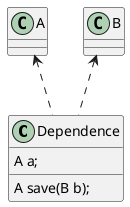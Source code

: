 @startuml

class Dependence {
    A a;
    A save(B b);
}

class A {
}
class B {
}

A <.. Dependence
B <.. Dependence

@enduml